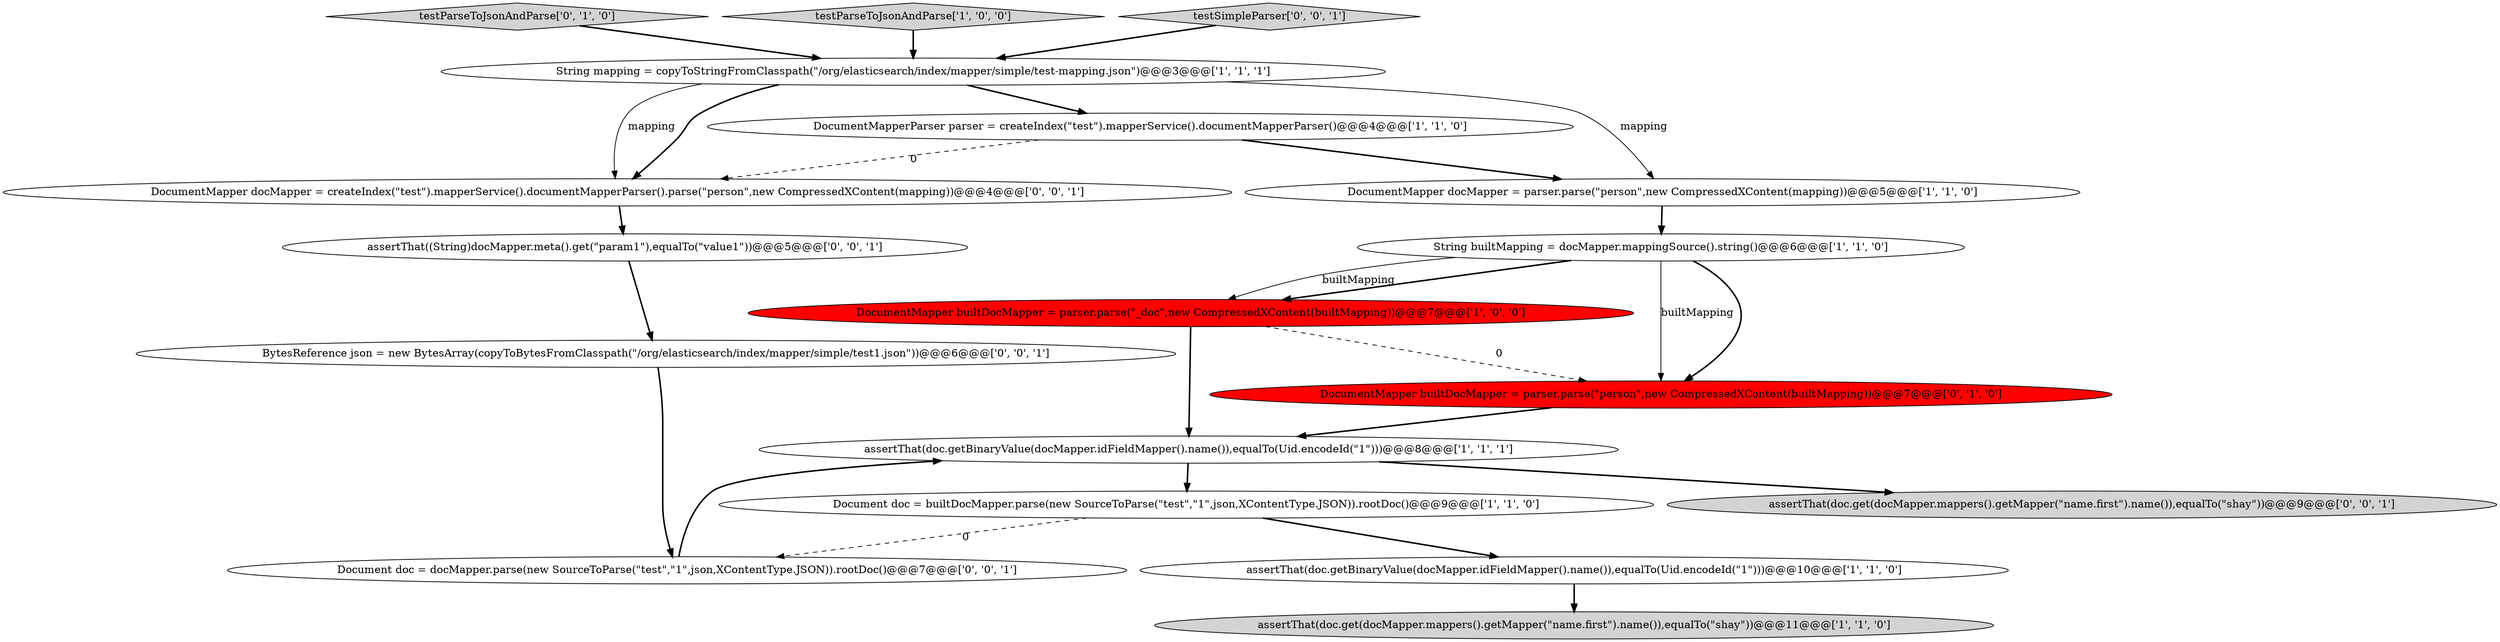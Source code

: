 digraph {
3 [style = filled, label = "assertThat(doc.getBinaryValue(docMapper.idFieldMapper().name()),equalTo(Uid.encodeId(\"1\")))@@@8@@@['1', '1', '1']", fillcolor = white, shape = ellipse image = "AAA0AAABBB1BBB"];
14 [style = filled, label = "BytesReference json = new BytesArray(copyToBytesFromClasspath(\"/org/elasticsearch/index/mapper/simple/test1.json\"))@@@6@@@['0', '0', '1']", fillcolor = white, shape = ellipse image = "AAA0AAABBB3BBB"];
6 [style = filled, label = "assertThat(doc.get(docMapper.mappers().getMapper(\"name.first\").name()),equalTo(\"shay\"))@@@11@@@['1', '1', '0']", fillcolor = lightgray, shape = ellipse image = "AAA0AAABBB1BBB"];
16 [style = filled, label = "DocumentMapper docMapper = createIndex(\"test\").mapperService().documentMapperParser().parse(\"person\",new CompressedXContent(mapping))@@@4@@@['0', '0', '1']", fillcolor = white, shape = ellipse image = "AAA0AAABBB3BBB"];
17 [style = filled, label = "assertThat((String)docMapper.meta().get(\"param1\"),equalTo(\"value1\"))@@@5@@@['0', '0', '1']", fillcolor = white, shape = ellipse image = "AAA0AAABBB3BBB"];
0 [style = filled, label = "Document doc = builtDocMapper.parse(new SourceToParse(\"test\",\"1\",json,XContentType.JSON)).rootDoc()@@@9@@@['1', '1', '0']", fillcolor = white, shape = ellipse image = "AAA0AAABBB1BBB"];
2 [style = filled, label = "String builtMapping = docMapper.mappingSource().string()@@@6@@@['1', '1', '0']", fillcolor = white, shape = ellipse image = "AAA0AAABBB1BBB"];
4 [style = filled, label = "DocumentMapper builtDocMapper = parser.parse(\"_doc\",new CompressedXContent(builtMapping))@@@7@@@['1', '0', '0']", fillcolor = red, shape = ellipse image = "AAA1AAABBB1BBB"];
5 [style = filled, label = "assertThat(doc.getBinaryValue(docMapper.idFieldMapper().name()),equalTo(Uid.encodeId(\"1\")))@@@10@@@['1', '1', '0']", fillcolor = white, shape = ellipse image = "AAA0AAABBB1BBB"];
10 [style = filled, label = "DocumentMapper builtDocMapper = parser.parse(\"person\",new CompressedXContent(builtMapping))@@@7@@@['0', '1', '0']", fillcolor = red, shape = ellipse image = "AAA1AAABBB2BBB"];
11 [style = filled, label = "testParseToJsonAndParse['0', '1', '0']", fillcolor = lightgray, shape = diamond image = "AAA0AAABBB2BBB"];
1 [style = filled, label = "testParseToJsonAndParse['1', '0', '0']", fillcolor = lightgray, shape = diamond image = "AAA0AAABBB1BBB"];
12 [style = filled, label = "Document doc = docMapper.parse(new SourceToParse(\"test\",\"1\",json,XContentType.JSON)).rootDoc()@@@7@@@['0', '0', '1']", fillcolor = white, shape = ellipse image = "AAA0AAABBB3BBB"];
8 [style = filled, label = "DocumentMapperParser parser = createIndex(\"test\").mapperService().documentMapperParser()@@@4@@@['1', '1', '0']", fillcolor = white, shape = ellipse image = "AAA0AAABBB1BBB"];
13 [style = filled, label = "testSimpleParser['0', '0', '1']", fillcolor = lightgray, shape = diamond image = "AAA0AAABBB3BBB"];
9 [style = filled, label = "DocumentMapper docMapper = parser.parse(\"person\",new CompressedXContent(mapping))@@@5@@@['1', '1', '0']", fillcolor = white, shape = ellipse image = "AAA0AAABBB1BBB"];
7 [style = filled, label = "String mapping = copyToStringFromClasspath(\"/org/elasticsearch/index/mapper/simple/test-mapping.json\")@@@3@@@['1', '1', '1']", fillcolor = white, shape = ellipse image = "AAA0AAABBB1BBB"];
15 [style = filled, label = "assertThat(doc.get(docMapper.mappers().getMapper(\"name.first\").name()),equalTo(\"shay\"))@@@9@@@['0', '0', '1']", fillcolor = lightgray, shape = ellipse image = "AAA0AAABBB3BBB"];
4->3 [style = bold, label=""];
8->16 [style = dashed, label="0"];
7->9 [style = solid, label="mapping"];
9->2 [style = bold, label=""];
10->3 [style = bold, label=""];
3->15 [style = bold, label=""];
16->17 [style = bold, label=""];
0->12 [style = dashed, label="0"];
7->8 [style = bold, label=""];
2->10 [style = bold, label=""];
2->4 [style = bold, label=""];
1->7 [style = bold, label=""];
3->0 [style = bold, label=""];
2->10 [style = solid, label="builtMapping"];
5->6 [style = bold, label=""];
17->14 [style = bold, label=""];
13->7 [style = bold, label=""];
7->16 [style = solid, label="mapping"];
14->12 [style = bold, label=""];
7->16 [style = bold, label=""];
8->9 [style = bold, label=""];
2->4 [style = solid, label="builtMapping"];
12->3 [style = bold, label=""];
4->10 [style = dashed, label="0"];
11->7 [style = bold, label=""];
0->5 [style = bold, label=""];
}
